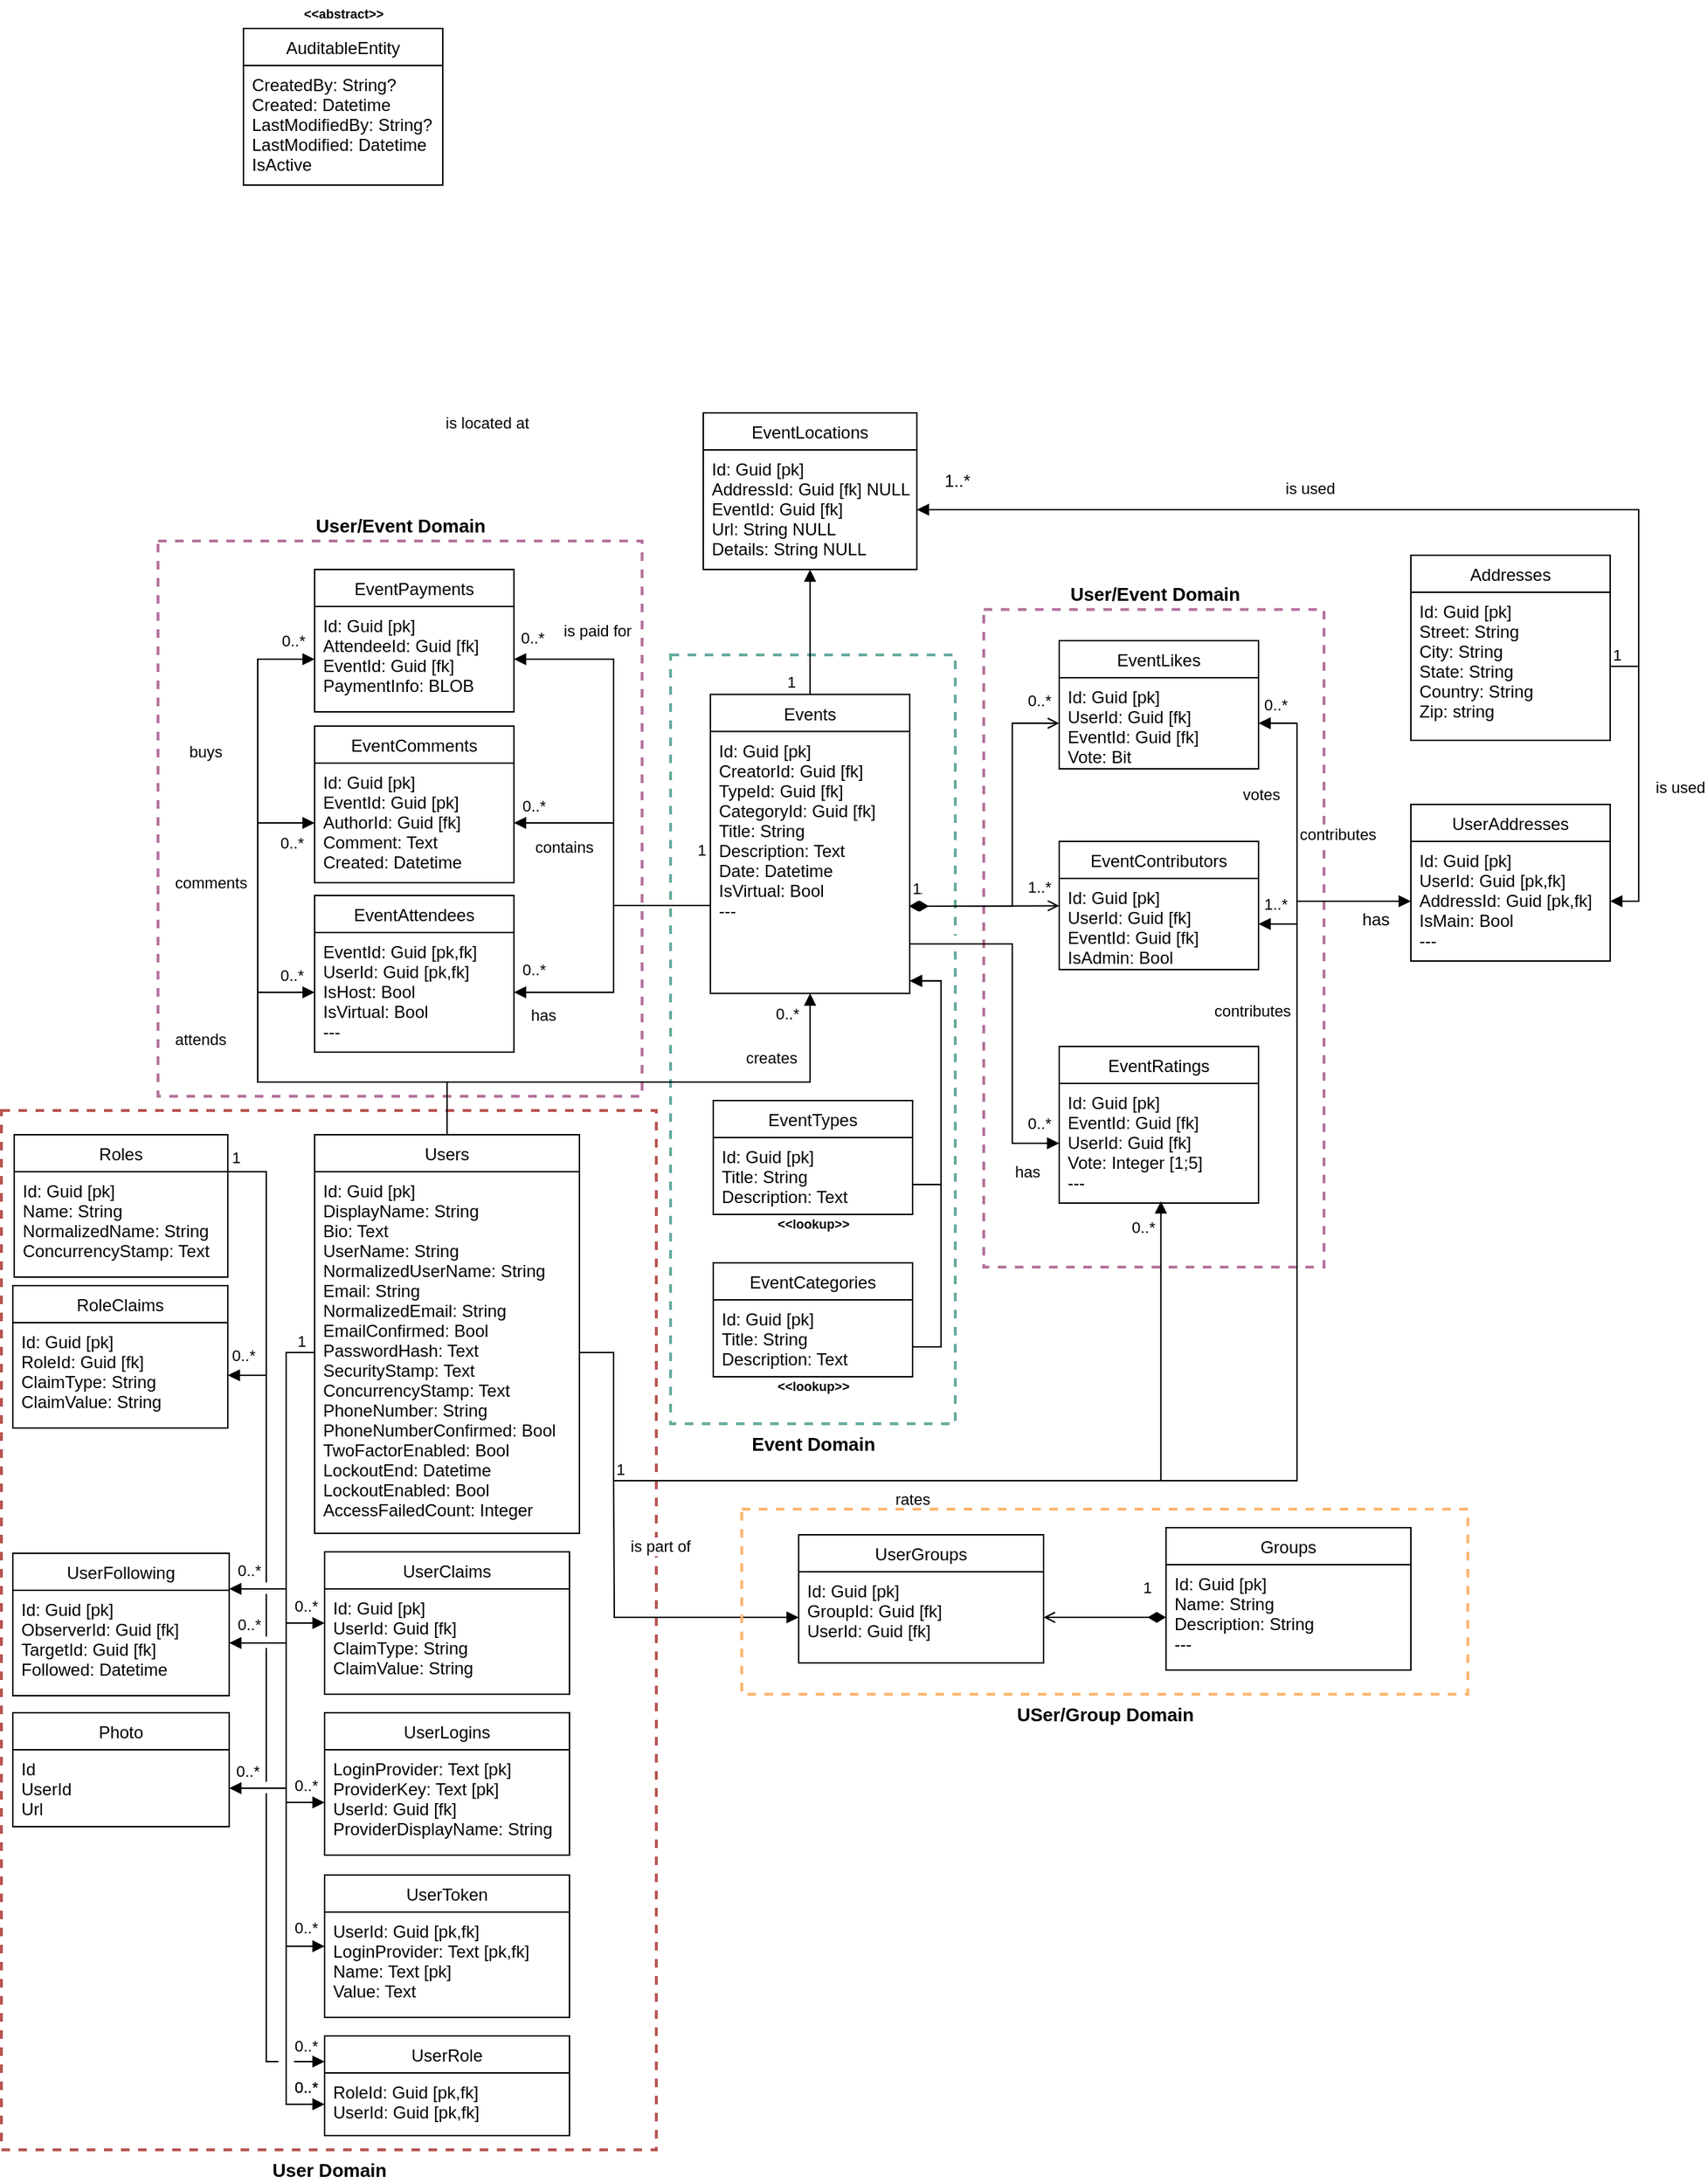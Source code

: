 <mxfile version="20.8.16" type="device"><diagram name="Page-1" id="86g745Wfbl-O8R3pguOT"><mxGraphModel dx="948" dy="2808" grid="1" gridSize="10" guides="1" tooltips="1" connect="1" arrows="1" fold="1" page="1" pageScale="1" pageWidth="850" pageHeight="1100" math="0" shadow="0"><root><mxCell id="0"/><mxCell id="1" parent="0"/><mxCell id="nP8NbyYfEMxzrj2M6h-5-13" value="" style="verticalLabelPosition=bottom;verticalAlign=top;html=1;shape=mxgraph.basic.rect;fillColor2=none;strokeWidth=1;size=3.5;indent=0;strokeColor=#FFFFFF;fontSize=13;fontColor=none;fillColor=default;labelBackgroundColor=none;" vertex="1" parent="1"><mxGeometry x="658" y="-194" width="10" height="7" as="geometry"/></mxCell><mxCell id="SCVJK3KLuOIWNItaOH2P-47" value="&lt;b&gt;&lt;font style=&quot;font-size: 13px;&quot;&gt;User Domain&lt;/font&gt;&lt;/b&gt;" style="verticalLabelPosition=bottom;verticalAlign=top;html=1;shape=mxgraph.basic.rect;fillColor2=none;strokeWidth=2;size=20;indent=5;fillColor=none;dashed=1;strokeColor=#b85450;" parent="1" vertex="1"><mxGeometry x="60" y="240" width="460" height="730" as="geometry"/></mxCell><mxCell id="SCVJK3KLuOIWNItaOH2P-81" value="&lt;b&gt;&lt;font style=&quot;font-size: 13px;&quot;&gt;Event Domain&lt;/font&gt;&lt;/b&gt;" style="verticalLabelPosition=bottom;verticalAlign=top;html=1;shape=mxgraph.basic.rect;fillColor2=none;strokeWidth=2;size=20;indent=5;fillColor=none;dashed=1;strokeColor=#67AB9F;labelPosition=center;align=center;" parent="1" vertex="1"><mxGeometry x="530" y="-80" width="200" height="540" as="geometry"/></mxCell><mxCell id="Ry0SFR-ulWNKBp2xeXXL-16" value="&lt;b&gt;&lt;font style=&quot;font-size: 13px;&quot;&gt;User/Event Domain&lt;/font&gt;&lt;/b&gt;" style="verticalLabelPosition=top;verticalAlign=bottom;html=1;shape=mxgraph.basic.rect;fillColor2=none;strokeWidth=2;size=20;indent=5;fillColor=none;dashed=1;strokeColor=#B5739D;labelPosition=center;align=center;" parent="1" vertex="1"><mxGeometry x="750" y="-111.87" width="239" height="461.87" as="geometry"/></mxCell><mxCell id="Ry0SFR-ulWNKBp2xeXXL-3" value="1" style="endArrow=open;html=1;endSize=6;startArrow=diamondThin;startSize=10;startFill=1;align=left;verticalAlign=bottom;rounded=0;exitX=1.004;exitY=0.667;exitDx=0;exitDy=0;edgeStyle=orthogonalEdgeStyle;entryX=0;entryY=0.5;entryDx=0;entryDy=0;exitPerimeter=0;" parent="1" source="SCVJK3KLuOIWNItaOH2P-6" target="Ry0SFR-ulWNKBp2xeXXL-2" edge="1"><mxGeometry x="-1" y="3" relative="1" as="geometry"><mxPoint x="708" y="166" as="sourcePoint"/><mxPoint x="810" y="166" as="targetPoint"/><Array as="points"><mxPoint x="770" y="97"/><mxPoint x="770" y="-32"/></Array></mxGeometry></mxCell><mxCell id="SCVJK3KLuOIWNItaOH2P-94" value="&lt;b&gt;&lt;font style=&quot;font-size: 13px;&quot;&gt;User/Event Domain&lt;/font&gt;&lt;/b&gt;" style="verticalLabelPosition=top;verticalAlign=bottom;html=1;shape=mxgraph.basic.rect;fillColor2=none;strokeWidth=2;size=20;indent=5;fillColor=none;dashed=1;strokeColor=#B5739D;labelPosition=center;align=center;" parent="1" vertex="1"><mxGeometry x="170" y="-160" width="340" height="390" as="geometry"/></mxCell><mxCell id="SCVJK3KLuOIWNItaOH2P-21" value="1" style="endArrow=open;html=1;endSize=6;startArrow=diamondThin;startSize=10;startFill=1;align=left;verticalAlign=bottom;rounded=0;exitX=0.997;exitY=0.667;exitDx=0;exitDy=0;exitPerimeter=0;" parent="1" source="SCVJK3KLuOIWNItaOH2P-6" target="SCVJK3KLuOIWNItaOH2P-19" edge="1"><mxGeometry x="-1" y="3" relative="1" as="geometry"><mxPoint x="340" y="420" as="sourcePoint"/><mxPoint x="500" y="420" as="targetPoint"/></mxGeometry></mxCell><mxCell id="SCVJK3KLuOIWNItaOH2P-75" value="RoleClaims" style="swimlane;fontStyle=0;childLayout=stackLayout;horizontal=1;startSize=26;fillColor=none;horizontalStack=0;resizeParent=1;resizeParentMax=0;resizeLast=0;collapsible=1;marginBottom=0;labelBackgroundColor=none;" parent="1" vertex="1"><mxGeometry x="68" y="363" width="151" height="100" as="geometry"/></mxCell><mxCell id="SCVJK3KLuOIWNItaOH2P-76" value="Id: Guid [pk]&#10;RoleId: Guid [fk]&#10;ClaimType: String&#10;ClaimValue: String" style="text;strokeColor=none;fillColor=none;align=left;verticalAlign=top;spacingLeft=4;spacingRight=4;overflow=hidden;rotatable=0;points=[[0,0.5],[1,0.5]];portConstraint=eastwest;labelBackgroundColor=none;" parent="SCVJK3KLuOIWNItaOH2P-75" vertex="1"><mxGeometry y="26" width="151" height="74" as="geometry"/></mxCell><mxCell id="SCVJK3KLuOIWNItaOH2P-72" value="" style="endArrow=block;endFill=1;html=1;edgeStyle=orthogonalEdgeStyle;align=left;verticalAlign=top;rounded=0;startSize=8;endSize=6;entryX=0;entryY=0.25;entryDx=0;entryDy=0;labelBackgroundColor=none;" parent="1" source="SCVJK3KLuOIWNItaOH2P-49" target="SCVJK3KLuOIWNItaOH2P-51" edge="1"><mxGeometry x="0.35" y="-86" relative="1" as="geometry"><mxPoint x="346" y="457" as="sourcePoint"/><mxPoint x="506" y="457" as="targetPoint"/><Array as="points"><mxPoint x="246" y="283"/><mxPoint x="246" y="908"/><mxPoint x="287" y="908"/></Array><mxPoint as="offset"/></mxGeometry></mxCell><mxCell id="SCVJK3KLuOIWNItaOH2P-73" value="1" style="edgeLabel;resizable=0;html=1;align=left;verticalAlign=bottom;dashed=1;strokeWidth=2;fillColor=none;labelBackgroundColor=none;" parent="SCVJK3KLuOIWNItaOH2P-72" connectable="0" vertex="1"><mxGeometry x="-1" relative="1" as="geometry"><mxPoint x="1" y="-2" as="offset"/></mxGeometry></mxCell><mxCell id="SCVJK3KLuOIWNItaOH2P-133" value="" style="verticalLabelPosition=bottom;verticalAlign=top;html=1;shape=mxgraph.basic.rect;fillColor2=none;strokeWidth=1;size=20;indent=0;strokeColor=#FFFFFF;fontSize=13;fontColor=none;fillColor=default;labelBackgroundColor=none;" parent="1" vertex="1"><mxGeometry x="241" y="610" width="10" height="7" as="geometry"/></mxCell><mxCell id="SCVJK3KLuOIWNItaOH2P-132" value="" style="verticalLabelPosition=bottom;verticalAlign=top;html=1;shape=mxgraph.basic.rect;fillColor2=none;strokeWidth=1;size=20;indent=100;strokeColor=#FFFFFF;fontSize=13;fontColor=none;fillColor=default;labelBackgroundColor=none;" parent="1" vertex="1"><mxGeometry x="255" y="904" width="10" height="7" as="geometry"/></mxCell><mxCell id="SCVJK3KLuOIWNItaOH2P-127" value="" style="verticalLabelPosition=bottom;verticalAlign=top;html=1;shape=mxgraph.basic.rect;fillColor2=none;strokeWidth=1;size=20;indent=5;strokeColor=#FFFFFF;fontSize=13;fontColor=none;fillColor=default;labelBackgroundColor=none;" parent="1" vertex="1"><mxGeometry x="252" y="931.5" width="10" height="15.5" as="geometry"/></mxCell><mxCell id="SCVJK3KLuOIWNItaOH2P-25" value="contributes" style="endArrow=block;endFill=1;html=1;align=left;verticalAlign=top;rounded=0;exitX=1;exitY=0.5;exitDx=0;exitDy=0;edgeStyle=orthogonalEdgeStyle;entryX=1;entryY=0.5;entryDx=0;entryDy=0;" parent="1" source="SCVJK3KLuOIWNItaOH2P-2" target="SCVJK3KLuOIWNItaOH2P-20" edge="1"><mxGeometry x="0.852" y="60" relative="1" as="geometry"><mxPoint x="630" y="320" as="sourcePoint"/><mxPoint x="780" y="280" as="targetPoint"/><mxPoint as="offset"/><Array as="points"><mxPoint x="490" y="410"/><mxPoint x="490" y="500"/><mxPoint x="970" y="500"/><mxPoint x="970" y="109"/></Array></mxGeometry></mxCell><mxCell id="SCVJK3KLuOIWNItaOH2P-26" value="0..*" style="edgeLabel;resizable=0;html=1;align=left;verticalAlign=bottom;labelBackgroundColor=none;" parent="SCVJK3KLuOIWNItaOH2P-25" connectable="0" vertex="1"><mxGeometry x="-1" relative="1" as="geometry"><mxPoint x="-202" y="524" as="offset"/></mxGeometry></mxCell><mxCell id="SCVJK3KLuOIWNItaOH2P-124" value="" style="verticalLabelPosition=bottom;verticalAlign=top;html=1;shape=mxgraph.basic.rect;fillColor2=none;strokeWidth=1;size=0;indent=5;strokeColor=#FFFFFF;fontSize=13;fontColor=none;fillColor=default;labelBackgroundColor=none;" parent="1" vertex="1"><mxGeometry x="256" y="931.5" width="10" height="10.5" as="geometry"/></mxCell><mxCell id="SCVJK3KLuOIWNItaOH2P-1" value="Users" style="swimlane;fontStyle=0;childLayout=stackLayout;horizontal=1;startSize=26;fillColor=none;horizontalStack=0;resizeParent=1;resizeParentMax=0;resizeLast=0;collapsible=1;marginBottom=0;labelBackgroundColor=none;" parent="1" vertex="1"><mxGeometry x="280" y="257" width="186" height="280" as="geometry"/></mxCell><mxCell id="SCVJK3KLuOIWNItaOH2P-2" value="Id: Guid [pk]&#10;DisplayName: String&#10;Bio: Text&#10;UserName: String&#10;NormalizedUserName: String&#10;Email: String&#10;NormalizedEmail: String&#10;EmailConfirmed: Bool&#10;PasswordHash: Text&#10;SecurityStamp: Text&#10;ConcurrencyStamp: Text&#10;PhoneNumber: String&#10;PhoneNumberConfirmed: Bool&#10;TwoFactorEnabled: Bool&#10;LockoutEnd: Datetime&#10;LockoutEnabled: Bool&#10;AccessFailedCount: Integer " style="text;strokeColor=none;fillColor=none;align=left;verticalAlign=top;spacingLeft=4;spacingRight=4;overflow=hidden;rotatable=0;points=[[0,0.5],[1,0.5]];portConstraint=eastwest;labelBackgroundColor=none;" parent="SCVJK3KLuOIWNItaOH2P-1" vertex="1"><mxGeometry y="26" width="186" height="254" as="geometry"/></mxCell><mxCell id="SCVJK3KLuOIWNItaOH2P-5" value="Events" style="swimlane;fontStyle=0;childLayout=stackLayout;horizontal=1;startSize=26;fillColor=none;horizontalStack=0;resizeParent=1;resizeParentMax=0;resizeLast=0;collapsible=1;marginBottom=0;" parent="1" vertex="1"><mxGeometry x="558" y="-52.25" width="140" height="210" as="geometry"/></mxCell><mxCell id="SCVJK3KLuOIWNItaOH2P-6" value="Id: Guid [pk]&#10;CreatorId: Guid [fk]&#10;TypeId: Guid [fk]&#10;CategoryId: Guid [fk]&#10;Title: String&#10;Description: Text&#10;Date: Datetime&#10;IsVirtual: Bool&#10;---&#10;" style="text;strokeColor=none;fillColor=none;align=left;verticalAlign=top;spacingLeft=4;spacingRight=4;overflow=hidden;rotatable=0;points=[[0,0.5],[1,0.5]];portConstraint=eastwest;" parent="SCVJK3KLuOIWNItaOH2P-5" vertex="1"><mxGeometry y="26" width="140" height="184" as="geometry"/></mxCell><mxCell id="SCVJK3KLuOIWNItaOH2P-7" value="EventAttendees" style="swimlane;fontStyle=0;childLayout=stackLayout;horizontal=1;startSize=26;fillColor=none;horizontalStack=0;resizeParent=1;resizeParentMax=0;resizeLast=0;collapsible=1;marginBottom=0;" parent="1" vertex="1"><mxGeometry x="280" y="89" width="140" height="110" as="geometry"/></mxCell><mxCell id="SCVJK3KLuOIWNItaOH2P-8" value="EventId: Guid [pk,fk]&#10;UserId: Guid [pk,fk]&#10;IsHost: Bool&#10;IsVirtual: Bool&#10;---" style="text;strokeColor=none;fillColor=none;align=left;verticalAlign=top;spacingLeft=4;spacingRight=4;overflow=hidden;rotatable=0;points=[[0,0.5],[1,0.5]];portConstraint=eastwest;fontStyle=0" parent="SCVJK3KLuOIWNItaOH2P-7" vertex="1"><mxGeometry y="26" width="140" height="84" as="geometry"/></mxCell><mxCell id="SCVJK3KLuOIWNItaOH2P-9" value="attends" style="endArrow=block;endFill=1;html=1;align=left;verticalAlign=top;rounded=0;exitX=0.5;exitY=0;exitDx=0;exitDy=0;entryX=0;entryY=0.5;entryDx=0;entryDy=0;edgeStyle=orthogonalEdgeStyle;" parent="1" source="SCVJK3KLuOIWNItaOH2P-1" target="SCVJK3KLuOIWNItaOH2P-8" edge="1"><mxGeometry x="0.565" y="60" relative="1" as="geometry"><mxPoint x="340" y="420" as="sourcePoint"/><mxPoint x="500" y="420" as="targetPoint"/><mxPoint as="offset"/><Array as="points"><mxPoint x="373" y="220"/><mxPoint x="240" y="220"/><mxPoint x="240" y="157"/></Array></mxGeometry></mxCell><mxCell id="SCVJK3KLuOIWNItaOH2P-11" value="has" style="endArrow=block;endFill=1;html=1;align=left;verticalAlign=top;rounded=0;entryX=1;entryY=0.5;entryDx=0;entryDy=0;exitX=0;exitY=0.5;exitDx=0;exitDy=0;edgeStyle=orthogonalEdgeStyle;" parent="1" source="SCVJK3KLuOIWNItaOH2P-6" target="SCVJK3KLuOIWNItaOH2P-8" edge="1"><mxGeometry x="0.913" y="3" relative="1" as="geometry"><mxPoint x="530" y="160" as="sourcePoint"/><mxPoint x="360" y="192" as="targetPoint"/><mxPoint as="offset"/><Array as="points"><mxPoint x="558" y="96"/><mxPoint x="490" y="96"/><mxPoint x="490" y="157"/></Array></mxGeometry></mxCell><mxCell id="SCVJK3KLuOIWNItaOH2P-12" value="1" style="edgeLabel;resizable=0;html=1;align=left;verticalAlign=bottom;" parent="SCVJK3KLuOIWNItaOH2P-11" connectable="0" vertex="1"><mxGeometry x="-1" relative="1" as="geometry"><mxPoint x="-11" as="offset"/></mxGeometry></mxCell><mxCell id="SCVJK3KLuOIWNItaOH2P-13" value="0..*" style="edgeLabel;resizable=0;html=1;align=left;verticalAlign=bottom;labelBackgroundColor=none;" parent="1" connectable="0" vertex="1"><mxGeometry x="246" y="260" as="geometry"><mxPoint x="8" y="-107" as="offset"/></mxGeometry></mxCell><mxCell id="SCVJK3KLuOIWNItaOH2P-15" value="0..*" style="edgeLabel;resizable=0;html=1;align=left;verticalAlign=bottom;" parent="1" connectable="0" vertex="1"><mxGeometry x="560" y="160" as="geometry"><mxPoint x="-136" y="-11" as="offset"/></mxGeometry></mxCell><mxCell id="SCVJK3KLuOIWNItaOH2P-16" value="creates" style="endArrow=block;endFill=1;html=1;align=left;verticalAlign=top;rounded=0;exitX=0.5;exitY=0;exitDx=0;exitDy=0;edgeStyle=orthogonalEdgeStyle;entryX=0.5;entryY=1;entryDx=0;entryDy=0;" parent="1" source="SCVJK3KLuOIWNItaOH2P-1" target="SCVJK3KLuOIWNItaOH2P-5" edge="1"><mxGeometry x="0.379" y="30" relative="1" as="geometry"><mxPoint x="570" y="166" as="sourcePoint"/><mxPoint x="630" y="190" as="targetPoint"/><mxPoint as="offset"/><Array as="points"><mxPoint x="373" y="220"/><mxPoint x="628" y="220"/></Array></mxGeometry></mxCell><mxCell id="SCVJK3KLuOIWNItaOH2P-17" value="0..*" style="edgeLabel;resizable=0;html=1;align=left;verticalAlign=bottom;labelBackgroundColor=none;" parent="SCVJK3KLuOIWNItaOH2P-16" connectable="0" vertex="1"><mxGeometry x="-1" relative="1" as="geometry"><mxPoint x="-109" y="465" as="offset"/></mxGeometry></mxCell><mxCell id="SCVJK3KLuOIWNItaOH2P-18" value="0..*" style="edgeLabel;resizable=0;html=1;align=left;verticalAlign=bottom;labelBackgroundColor=none;" parent="1" connectable="0" vertex="1"><mxGeometry x="430" y="322" as="geometry"><mxPoint x="172" y="-142" as="offset"/></mxGeometry></mxCell><mxCell id="SCVJK3KLuOIWNItaOH2P-19" value="EventContributors" style="swimlane;fontStyle=0;childLayout=stackLayout;horizontal=1;startSize=26;fillColor=none;horizontalStack=0;resizeParent=1;resizeParentMax=0;resizeLast=0;collapsible=1;marginBottom=0;" parent="1" vertex="1"><mxGeometry x="803" y="51" width="140" height="90" as="geometry"/></mxCell><mxCell id="SCVJK3KLuOIWNItaOH2P-20" value="Id: Guid [pk]&#10;UserId: Guid [fk]&#10;EventId: Guid [fk]&#10;IsAdmin: Bool" style="text;strokeColor=none;fillColor=none;align=left;verticalAlign=top;spacingLeft=4;spacingRight=4;overflow=hidden;rotatable=0;points=[[0,0.5],[1,0.5]];portConstraint=eastwest;" parent="SCVJK3KLuOIWNItaOH2P-19" vertex="1"><mxGeometry y="26" width="140" height="64" as="geometry"/></mxCell><mxCell id="SCVJK3KLuOIWNItaOH2P-24" value="1..*" style="edgeLabel;resizable=0;html=1;align=left;verticalAlign=bottom;" parent="1" connectable="0" vertex="1"><mxGeometry x="779" y="91" as="geometry"/></mxCell><mxCell id="SCVJK3KLuOIWNItaOH2P-49" value="Roles" style="swimlane;fontStyle=0;childLayout=stackLayout;horizontal=1;startSize=26;fillColor=none;horizontalStack=0;resizeParent=1;resizeParentMax=0;resizeLast=0;collapsible=1;marginBottom=0;labelBackgroundColor=none;" parent="1" vertex="1"><mxGeometry x="69" y="257" width="150" height="100" as="geometry"/></mxCell><mxCell id="SCVJK3KLuOIWNItaOH2P-50" value="Id: Guid [pk]&#10;Name: String&#10;NormalizedName: String&#10;ConcurrencyStamp: Text" style="text;strokeColor=none;fillColor=none;align=left;verticalAlign=top;spacingLeft=4;spacingRight=4;overflow=hidden;rotatable=0;points=[[0,0.5],[1,0.5]];portConstraint=eastwest;labelBackgroundColor=none;" parent="SCVJK3KLuOIWNItaOH2P-49" vertex="1"><mxGeometry y="26" width="150" height="74" as="geometry"/></mxCell><mxCell id="SCVJK3KLuOIWNItaOH2P-51" value="UserRole" style="swimlane;fontStyle=0;childLayout=stackLayout;horizontal=1;startSize=26;fillColor=none;horizontalStack=0;resizeParent=1;resizeParentMax=0;resizeLast=0;collapsible=1;marginBottom=0;labelBackgroundColor=none;" parent="1" vertex="1"><mxGeometry x="287" y="890" width="172" height="70" as="geometry"/></mxCell><mxCell id="SCVJK3KLuOIWNItaOH2P-52" value="RoleId: Guid [pk,fk]&#10;UserId: Guid [pk,fk]" style="text;strokeColor=none;fillColor=none;align=left;verticalAlign=top;spacingLeft=4;spacingRight=4;overflow=hidden;rotatable=0;points=[[0,0.5],[1,0.5]];portConstraint=eastwest;labelBackgroundColor=none;" parent="SCVJK3KLuOIWNItaOH2P-51" vertex="1"><mxGeometry y="26" width="172" height="44" as="geometry"/></mxCell><mxCell id="SCVJK3KLuOIWNItaOH2P-53" value="UserClaims" style="swimlane;fontStyle=0;childLayout=stackLayout;horizontal=1;startSize=26;fillColor=none;horizontalStack=0;resizeParent=1;resizeParentMax=0;resizeLast=0;collapsible=1;marginBottom=0;labelBackgroundColor=none;" parent="1" vertex="1"><mxGeometry x="287" y="550" width="172" height="100" as="geometry"/></mxCell><mxCell id="SCVJK3KLuOIWNItaOH2P-54" value="Id: Guid [pk]&#10;UserId: Guid [fk]&#10;ClaimType: String&#10;ClaimValue: String" style="text;strokeColor=none;fillColor=none;align=left;verticalAlign=top;spacingLeft=4;spacingRight=4;overflow=hidden;rotatable=0;points=[[0,0.5],[1,0.5]];portConstraint=eastwest;labelBackgroundColor=none;" parent="SCVJK3KLuOIWNItaOH2P-53" vertex="1"><mxGeometry y="26" width="172" height="74" as="geometry"/></mxCell><mxCell id="SCVJK3KLuOIWNItaOH2P-55" value="UserToken" style="swimlane;fontStyle=0;childLayout=stackLayout;horizontal=1;startSize=26;fillColor=none;horizontalStack=0;resizeParent=1;resizeParentMax=0;resizeLast=0;collapsible=1;marginBottom=0;labelBackgroundColor=none;" parent="1" vertex="1"><mxGeometry x="287" y="777" width="172" height="100" as="geometry"/></mxCell><mxCell id="SCVJK3KLuOIWNItaOH2P-56" value="UserId: Guid [pk,fk]&#10;LoginProvider: Text [pk,fk]&#10;Name: Text [pk]&#10;Value: Text" style="text;strokeColor=none;fillColor=none;align=left;verticalAlign=top;spacingLeft=4;spacingRight=4;overflow=hidden;rotatable=0;points=[[0,0.5],[1,0.5]];portConstraint=eastwest;labelBackgroundColor=none;" parent="SCVJK3KLuOIWNItaOH2P-55" vertex="1"><mxGeometry y="26" width="172" height="74" as="geometry"/></mxCell><mxCell id="SCVJK3KLuOIWNItaOH2P-57" value="UserLogins" style="swimlane;fontStyle=0;childLayout=stackLayout;horizontal=1;startSize=26;fillColor=none;horizontalStack=0;resizeParent=1;resizeParentMax=0;resizeLast=0;collapsible=1;marginBottom=0;labelBackgroundColor=none;" parent="1" vertex="1"><mxGeometry x="287" y="663" width="172" height="100" as="geometry"/></mxCell><mxCell id="SCVJK3KLuOIWNItaOH2P-58" value="LoginProvider: Text [pk]&#10;ProviderKey: Text [pk]&#10;UserId: Guid [fk]&#10;ProviderDisplayName: String" style="text;strokeColor=none;fillColor=none;align=left;verticalAlign=top;spacingLeft=4;spacingRight=4;overflow=hidden;rotatable=0;points=[[0,0.5],[1,0.5]];portConstraint=eastwest;labelBackgroundColor=none;" parent="SCVJK3KLuOIWNItaOH2P-57" vertex="1"><mxGeometry y="26" width="172" height="74" as="geometry"/></mxCell><mxCell id="SCVJK3KLuOIWNItaOH2P-62" value="name" style="endArrow=block;endFill=1;html=1;edgeStyle=orthogonalEdgeStyle;align=left;verticalAlign=top;rounded=0;startSize=8;endSize=6;entryX=0;entryY=0.5;entryDx=0;entryDy=0;fontColor=none;noLabel=1;labelBackgroundColor=none;" parent="1" target="SCVJK3KLuOIWNItaOH2P-58" edge="1"><mxGeometry x="-1" y="97" relative="1" as="geometry"><mxPoint x="280" y="410" as="sourcePoint"/><mxPoint x="506" y="457" as="targetPoint"/><Array as="points"><mxPoint x="260" y="410"/><mxPoint x="260" y="726"/></Array><mxPoint x="80" y="-43" as="offset"/></mxGeometry></mxCell><mxCell id="SCVJK3KLuOIWNItaOH2P-64" value="name" style="endArrow=block;endFill=1;html=1;edgeStyle=orthogonalEdgeStyle;align=left;verticalAlign=top;rounded=0;startSize=8;endSize=6;entryX=0;entryY=0.5;entryDx=0;entryDy=0;fontColor=none;noLabel=1;labelBackgroundColor=none;" parent="1" target="SCVJK3KLuOIWNItaOH2P-55" edge="1"><mxGeometry x="-1" y="88" relative="1" as="geometry"><mxPoint x="280" y="410" as="sourcePoint"/><mxPoint x="296" y="452" as="targetPoint"/><Array as="points"><mxPoint x="260" y="410"/><mxPoint x="260" y="827"/></Array><mxPoint x="70" y="-34" as="offset"/></mxGeometry></mxCell><mxCell id="SCVJK3KLuOIWNItaOH2P-70" value="" style="endArrow=block;endFill=1;html=1;edgeStyle=orthogonalEdgeStyle;align=left;verticalAlign=top;rounded=0;startSize=8;endSize=6;labelBackgroundColor=none;entryX=0;entryY=0.5;entryDx=0;entryDy=0;" parent="1" target="SCVJK3KLuOIWNItaOH2P-53" edge="1"><mxGeometry x="-0.427" y="-50" relative="1" as="geometry"><mxPoint x="280" y="410" as="sourcePoint"/><mxPoint x="280" y="600" as="targetPoint"/><Array as="points"><mxPoint x="260" y="410"/><mxPoint x="260" y="600"/></Array><mxPoint as="offset"/></mxGeometry></mxCell><mxCell id="SCVJK3KLuOIWNItaOH2P-74" value="0..*" style="edgeLabel;resizable=0;html=1;align=left;verticalAlign=bottom;dashed=1;strokeWidth=2;fillColor=none;labelBackgroundColor=none;" parent="1" connectable="0" vertex="1"><mxGeometry x="264" y="822" as="geometry"/></mxCell><mxCell id="SCVJK3KLuOIWNItaOH2P-77" value="" style="endArrow=block;endFill=1;html=1;edgeStyle=orthogonalEdgeStyle;align=left;verticalAlign=top;rounded=0;startSize=8;endSize=6;exitX=1;exitY=0.5;exitDx=0;exitDy=0;labelBackgroundColor=none;entryX=1;entryY=0.5;entryDx=0;entryDy=0;" parent="1" target="SCVJK3KLuOIWNItaOH2P-76" edge="1"><mxGeometry x="-0.25" y="-30" relative="1" as="geometry"><mxPoint x="226" y="283" as="sourcePoint"/><mxPoint x="226" y="387" as="targetPoint"/><Array as="points"><mxPoint x="246" y="283"/><mxPoint x="246" y="426"/></Array><mxPoint as="offset"/></mxGeometry></mxCell><mxCell id="SCVJK3KLuOIWNItaOH2P-80" value="0..*" style="edgeLabel;resizable=0;html=1;align=left;verticalAlign=bottom;labelBackgroundColor=none;" parent="1" connectable="0" vertex="1"><mxGeometry x="333" y="581" as="geometry"><mxPoint x="-113" y="-161" as="offset"/></mxGeometry></mxCell><mxCell id="SCVJK3KLuOIWNItaOH2P-82" value="0..*" style="edgeLabel;resizable=0;html=1;align=left;verticalAlign=bottom;dashed=1;strokeWidth=2;fillColor=none;labelBackgroundColor=none;" parent="1" connectable="0" vertex="1"><mxGeometry x="223" y="712" as="geometry"/></mxCell><mxCell id="SCVJK3KLuOIWNItaOH2P-87" value="EventRatings" style="swimlane;fontStyle=0;childLayout=stackLayout;horizontal=1;startSize=26;fillColor=none;horizontalStack=0;resizeParent=1;resizeParentMax=0;resizeLast=0;collapsible=1;marginBottom=0;" parent="1" vertex="1"><mxGeometry x="803" y="195" width="140" height="110" as="geometry"/></mxCell><mxCell id="SCVJK3KLuOIWNItaOH2P-88" value="Id: Guid [pk]&#10;EventId: Guid [fk]&#10;UserId: Guid [fk]&#10;Vote: Integer [1;5]&#10;---&#10;" style="text;strokeColor=none;fillColor=none;align=left;verticalAlign=top;spacingLeft=4;spacingRight=4;overflow=hidden;rotatable=0;points=[[0,0.5],[1,0.5]];portConstraint=eastwest;" parent="SCVJK3KLuOIWNItaOH2P-87" vertex="1"><mxGeometry y="26" width="140" height="84" as="geometry"/></mxCell><mxCell id="SCVJK3KLuOIWNItaOH2P-103" value="Photo" style="swimlane;fontStyle=0;childLayout=stackLayout;horizontal=1;startSize=26;fillColor=none;horizontalStack=0;resizeParent=1;resizeParentMax=0;resizeLast=0;collapsible=1;marginBottom=0;labelBackgroundColor=none;" parent="1" vertex="1"><mxGeometry x="68" y="663" width="152" height="80" as="geometry"/></mxCell><mxCell id="SCVJK3KLuOIWNItaOH2P-104" value="Id&#10;UserId&#10;Url" style="text;strokeColor=none;fillColor=none;align=left;verticalAlign=top;spacingLeft=4;spacingRight=4;overflow=hidden;rotatable=0;points=[[0,0.5],[1,0.5]];portConstraint=eastwest;labelBackgroundColor=none;" parent="SCVJK3KLuOIWNItaOH2P-103" vertex="1"><mxGeometry y="26" width="152" height="54" as="geometry"/></mxCell><mxCell id="SCVJK3KLuOIWNItaOH2P-109" value="name" style="endArrow=block;endFill=1;html=1;edgeStyle=orthogonalEdgeStyle;align=left;verticalAlign=top;rounded=0;startSize=8;endSize=6;entryX=0;entryY=0.5;entryDx=0;entryDy=0;fontColor=none;noLabel=1;labelBackgroundColor=none;" parent="1" target="SCVJK3KLuOIWNItaOH2P-52" edge="1"><mxGeometry x="-1" y="67" relative="1" as="geometry"><mxPoint x="280" y="410" as="sourcePoint"/><mxPoint x="295.02" y="622.018" as="targetPoint"/><Array as="points"><mxPoint x="260" y="410"/><mxPoint x="260" y="938"/></Array><mxPoint x="40" y="-13" as="offset"/></mxGeometry></mxCell><mxCell id="SCVJK3KLuOIWNItaOH2P-110" value="1" style="edgeLabel;resizable=0;html=1;align=left;verticalAlign=bottom;dashed=1;strokeWidth=2;fillColor=none;labelBackgroundColor=none;" parent="SCVJK3KLuOIWNItaOH2P-109" connectable="0" vertex="1"><mxGeometry x="-1" relative="1" as="geometry"><mxPoint x="-14" as="offset"/></mxGeometry></mxCell><mxCell id="SCVJK3KLuOIWNItaOH2P-114" value="0..*" style="edgeLabel;resizable=0;html=1;align=left;verticalAlign=bottom;dashed=1;strokeWidth=2;fillColor=none;labelBackgroundColor=none;" parent="1" connectable="0" vertex="1"><mxGeometry x="260" y="848" as="geometry"><mxPoint x="4" y="57" as="offset"/></mxGeometry></mxCell><mxCell id="SCVJK3KLuOIWNItaOH2P-115" value="EventComments" style="swimlane;fontStyle=0;childLayout=stackLayout;horizontal=1;startSize=26;fillColor=none;horizontalStack=0;resizeParent=1;resizeParentMax=0;resizeLast=0;collapsible=1;marginBottom=0;" parent="1" vertex="1"><mxGeometry x="280" y="-30" width="140" height="110" as="geometry"/></mxCell><mxCell id="SCVJK3KLuOIWNItaOH2P-116" value="Id: Guid [pk]&#10;EventId: Guid [pk]&#10;AuthorId: Guid [fk]&#10;Comment: Text&#10;Created: Datetime" style="text;strokeColor=none;fillColor=none;align=left;verticalAlign=top;spacingLeft=4;spacingRight=4;overflow=hidden;rotatable=0;points=[[0,0.5],[1,0.5]];portConstraint=eastwest;" parent="SCVJK3KLuOIWNItaOH2P-115" vertex="1"><mxGeometry y="26" width="140" height="84" as="geometry"/></mxCell><mxCell id="SCVJK3KLuOIWNItaOH2P-117" value="" style="endArrow=block;endFill=1;html=1;align=left;verticalAlign=top;rounded=0;entryX=1;entryY=0.5;entryDx=0;entryDy=0;edgeStyle=orthogonalEdgeStyle;exitX=0;exitY=0.5;exitDx=0;exitDy=0;" parent="1" source="SCVJK3KLuOIWNItaOH2P-6" target="SCVJK3KLuOIWNItaOH2P-116" edge="1"><mxGeometry x="0.391" y="-96" relative="1" as="geometry"><mxPoint x="360" y="310" as="sourcePoint"/><mxPoint x="360" y="193" as="targetPoint"/><mxPoint x="90" y="63" as="offset"/><Array as="points"><mxPoint x="490" y="96"/><mxPoint x="490" y="38"/></Array></mxGeometry></mxCell><mxCell id="SCVJK3KLuOIWNItaOH2P-118" value="0..*" style="edgeLabel;resizable=0;html=1;align=left;verticalAlign=bottom;" parent="1" connectable="0" vertex="1"><mxGeometry x="560" y="45" as="geometry"><mxPoint x="-136" y="-11" as="offset"/></mxGeometry></mxCell><mxCell id="SCVJK3KLuOIWNItaOH2P-128" value="UserFollowing" style="swimlane;fontStyle=0;childLayout=stackLayout;horizontal=1;startSize=26;fillColor=none;horizontalStack=0;resizeParent=1;resizeParentMax=0;resizeLast=0;collapsible=1;marginBottom=0;labelBackgroundColor=none;" parent="1" vertex="1"><mxGeometry x="68" y="551" width="152" height="100" as="geometry"/></mxCell><mxCell id="SCVJK3KLuOIWNItaOH2P-129" value="Id: Guid [pk]&#10;ObserverId: Guid [fk]&#10;TargetId: Guid [fk]&#10;Followed: Datetime" style="text;strokeColor=none;fillColor=none;align=left;verticalAlign=top;spacingLeft=4;spacingRight=4;overflow=hidden;rotatable=0;points=[[0,0.5],[1,0.5]];portConstraint=eastwest;labelBackgroundColor=none;" parent="SCVJK3KLuOIWNItaOH2P-128" vertex="1"><mxGeometry y="26" width="152" height="74" as="geometry"/></mxCell><mxCell id="SCVJK3KLuOIWNItaOH2P-131" value="name" style="endArrow=block;endFill=1;html=1;edgeStyle=orthogonalEdgeStyle;align=left;verticalAlign=top;rounded=0;startSize=8;endSize=6;fontColor=none;noLabel=1;entryX=1;entryY=0.5;entryDx=0;entryDy=0;labelBackgroundColor=none;" parent="1" target="SCVJK3KLuOIWNItaOH2P-129" edge="1"><mxGeometry x="-1" y="97" relative="1" as="geometry"><mxPoint x="280" y="410" as="sourcePoint"/><mxPoint x="216" y="507" as="targetPoint"/><Array as="points"><mxPoint x="260" y="410"/><mxPoint x="260" y="614"/></Array><mxPoint x="80" y="-43" as="offset"/></mxGeometry></mxCell><mxCell id="pBTh1oQEXr2ShBcK82Eb-6" value="EventPayments" style="swimlane;fontStyle=0;childLayout=stackLayout;horizontal=1;startSize=26;fillColor=none;horizontalStack=0;resizeParent=1;resizeParentMax=0;resizeLast=0;collapsible=1;marginBottom=0;" parent="1" vertex="1"><mxGeometry x="280" y="-140" width="140" height="100" as="geometry"/></mxCell><mxCell id="pBTh1oQEXr2ShBcK82Eb-7" value="Id: Guid [pk]&#10;AttendeeId: Guid [fk]&#10;EventId: Guid [fk]&#10;PaymentInfo: BLOB" style="text;strokeColor=none;fillColor=none;align=left;verticalAlign=top;spacingLeft=4;spacingRight=4;overflow=hidden;rotatable=0;points=[[0,0.5],[1,0.5]];portConstraint=eastwest;" parent="pBTh1oQEXr2ShBcK82Eb-6" vertex="1"><mxGeometry y="26" width="140" height="74" as="geometry"/></mxCell><mxCell id="pBTh1oQEXr2ShBcK82Eb-8" value="rates" style="endArrow=block;endFill=1;html=1;align=left;verticalAlign=top;rounded=0;exitX=1;exitY=0.5;exitDx=0;exitDy=0;entryX=0.51;entryY=0.985;entryDx=0;entryDy=0;entryPerimeter=0;edgeStyle=orthogonalEdgeStyle;" parent="1" source="SCVJK3KLuOIWNItaOH2P-2" target="SCVJK3KLuOIWNItaOH2P-88" edge="1"><mxGeometry x="-0.109" relative="1" as="geometry"><mxPoint x="360" y="310" as="sourcePoint"/><mxPoint x="360" y="193" as="targetPoint"/><mxPoint as="offset"/><Array as="points"><mxPoint x="490" y="410"/><mxPoint x="490" y="500"/><mxPoint x="874" y="500"/></Array></mxGeometry></mxCell><mxCell id="pBTh1oQEXr2ShBcK82Eb-11" value="0..*" style="edgeLabel;resizable=0;html=1;align=left;verticalAlign=bottom;" parent="1" connectable="0" vertex="1"><mxGeometry x="801" y="425" as="geometry"><mxPoint x="51" y="-95" as="offset"/></mxGeometry></mxCell><mxCell id="pBTh1oQEXr2ShBcK82Eb-15" value="is paid for" style="endArrow=block;endFill=1;html=1;align=left;verticalAlign=top;rounded=0;exitX=0;exitY=0.5;exitDx=0;exitDy=0;entryX=1;entryY=0.5;entryDx=0;entryDy=0;edgeStyle=orthogonalEdgeStyle;" parent="1" source="SCVJK3KLuOIWNItaOH2P-6" target="pBTh1oQEXr2ShBcK82Eb-7" edge="1"><mxGeometry x="0.807" y="-33" relative="1" as="geometry"><mxPoint x="140" y="157" as="sourcePoint"/><mxPoint x="290" y="-47" as="targetPoint"/><mxPoint as="offset"/><Array as="points"><mxPoint x="490" y="96"/><mxPoint x="490" y="-77"/></Array></mxGeometry></mxCell><mxCell id="pBTh1oQEXr2ShBcK82Eb-16" value="contains" style="text;html=1;align=center;verticalAlign=middle;resizable=0;points=[];autosize=1;strokeColor=none;fillColor=none;fontSize=11;" parent="1" vertex="1"><mxGeometry x="425" y="40" width="60" height="30" as="geometry"/></mxCell><mxCell id="Ry0SFR-ulWNKBp2xeXXL-6" value="" style="verticalLabelPosition=bottom;verticalAlign=top;html=1;shape=mxgraph.basic.rect;fillColor2=none;strokeWidth=1;size=20;indent=5;strokeColor=#FFFFFF;fontSize=13;fontColor=none;fillColor=default;rotation=90;" parent="1" vertex="1"><mxGeometry x="725.75" y="117.75" width="10" height="10" as="geometry"/></mxCell><mxCell id="Ry0SFR-ulWNKBp2xeXXL-1" value="EventLikes" style="swimlane;fontStyle=0;childLayout=stackLayout;horizontal=1;startSize=26;fillColor=none;horizontalStack=0;resizeParent=1;resizeParentMax=0;resizeLast=0;collapsible=1;marginBottom=0;" parent="1" vertex="1"><mxGeometry x="803" y="-90" width="140" height="90" as="geometry"/></mxCell><mxCell id="Ry0SFR-ulWNKBp2xeXXL-2" value="Id: Guid [pk]&#10;UserId: Guid [fk]&#10;EventId: Guid [fk]&#10;Vote: Bit" style="text;strokeColor=none;fillColor=none;align=left;verticalAlign=top;spacingLeft=4;spacingRight=4;overflow=hidden;rotatable=0;points=[[0,0.5],[1,0.5]];portConstraint=eastwest;" parent="Ry0SFR-ulWNKBp2xeXXL-1" vertex="1"><mxGeometry y="26" width="140" height="64" as="geometry"/></mxCell><mxCell id="Ry0SFR-ulWNKBp2xeXXL-4" value="0..*" style="edgeLabel;resizable=0;html=1;align=left;verticalAlign=bottom;" parent="1" connectable="0" vertex="1"><mxGeometry x="779" y="-40" as="geometry"/></mxCell><mxCell id="Ry0SFR-ulWNKBp2xeXXL-11" value="votes" style="endArrow=block;endFill=1;html=1;align=left;verticalAlign=top;rounded=0;exitX=1;exitY=0.5;exitDx=0;exitDy=0;entryX=1;entryY=0.5;entryDx=0;entryDy=0;edgeStyle=orthogonalEdgeStyle;" parent="1" source="SCVJK3KLuOIWNItaOH2P-2" target="Ry0SFR-ulWNKBp2xeXXL-2" edge="1"><mxGeometry x="0.889" y="40" relative="1" as="geometry"><mxPoint x="430" y="336" as="sourcePoint"/><mxPoint x="881" y="369" as="targetPoint"/><mxPoint as="offset"/><Array as="points"><mxPoint x="490" y="410"/><mxPoint x="490" y="500"/><mxPoint x="970" y="500"/><mxPoint x="970" y="-32"/></Array></mxGeometry></mxCell><mxCell id="Ry0SFR-ulWNKBp2xeXXL-12" value="0..*" style="edgeLabel;resizable=0;html=1;align=left;verticalAlign=bottom;" parent="1" connectable="0" vertex="1"><mxGeometry x="945" y="-37" as="geometry"/></mxCell><mxCell id="Ry0SFR-ulWNKBp2xeXXL-13" value="0..*" style="edgeLabel;resizable=0;html=1;align=left;verticalAlign=bottom;" parent="1" connectable="0" vertex="1"><mxGeometry x="559" y="-73" as="geometry"><mxPoint x="-136" y="-11" as="offset"/></mxGeometry></mxCell><mxCell id="Ry0SFR-ulWNKBp2xeXXL-14" value="comments" style="endArrow=block;endFill=1;html=1;align=left;verticalAlign=top;rounded=0;exitX=0.5;exitY=0;exitDx=0;exitDy=0;entryX=0;entryY=0.5;entryDx=0;entryDy=0;edgeStyle=orthogonalEdgeStyle;" parent="1" source="SCVJK3KLuOIWNItaOH2P-1" target="SCVJK3KLuOIWNItaOH2P-116" edge="1"><mxGeometry x="0.65" y="60" relative="1" as="geometry"><mxPoint x="360" y="310" as="sourcePoint"/><mxPoint x="360" y="193" as="targetPoint"/><mxPoint as="offset"/><Array as="points"><mxPoint x="373" y="220"/><mxPoint x="240" y="220"/><mxPoint x="240" y="38"/></Array></mxGeometry></mxCell><mxCell id="Ry0SFR-ulWNKBp2xeXXL-15" value="buys" style="endArrow=block;endFill=1;html=1;align=left;verticalAlign=top;rounded=0;exitX=0.5;exitY=0;exitDx=0;exitDy=0;entryX=0;entryY=0.5;entryDx=0;entryDy=0;edgeStyle=orthogonalEdgeStyle;" parent="1" source="SCVJK3KLuOIWNItaOH2P-1" target="pBTh1oQEXr2ShBcK82Eb-7" edge="1"><mxGeometry x="0.639" y="50" relative="1" as="geometry"><mxPoint x="360" y="310" as="sourcePoint"/><mxPoint x="290" y="48" as="targetPoint"/><mxPoint as="offset"/><Array as="points"><mxPoint x="373" y="220"/><mxPoint x="240" y="220"/><mxPoint x="240" y="-77"/></Array></mxGeometry></mxCell><mxCell id="SCVJK3KLuOIWNItaOH2P-89" value="has&amp;nbsp;" style="endArrow=block;endFill=1;html=1;align=left;verticalAlign=top;rounded=0;entryX=0;entryY=0.5;entryDx=0;entryDy=0;edgeStyle=orthogonalEdgeStyle;endSize=6;" parent="1" source="SCVJK3KLuOIWNItaOH2P-6" target="SCVJK3KLuOIWNItaOH2P-88" edge="1"><mxGeometry x="0.731" y="-7" relative="1" as="geometry"><mxPoint x="570" y="166" as="sourcePoint"/><mxPoint x="430" y="166" as="targetPoint"/><mxPoint as="offset"/><Array as="points"><mxPoint x="770" y="123"/><mxPoint x="770" y="263"/></Array></mxGeometry></mxCell><mxCell id="SCVJK3KLuOIWNItaOH2P-90" value="0..*" style="edgeLabel;resizable=0;html=1;align=left;verticalAlign=bottom;" parent="SCVJK3KLuOIWNItaOH2P-89" connectable="0" vertex="1"><mxGeometry x="-1" relative="1" as="geometry"><mxPoint x="81" y="134" as="offset"/></mxGeometry></mxCell><mxCell id="Ry0SFR-ulWNKBp2xeXXL-17" value="0..*" style="edgeLabel;resizable=0;html=1;align=left;verticalAlign=bottom;" parent="1" connectable="0" vertex="1"><mxGeometry x="246" y="167.75" as="geometry"><mxPoint x="8" y="-107" as="offset"/></mxGeometry></mxCell><mxCell id="Ry0SFR-ulWNKBp2xeXXL-18" value="0..*" style="edgeLabel;resizable=0;html=1;align=left;verticalAlign=bottom;" parent="1" connectable="0" vertex="1"><mxGeometry x="247" y="25" as="geometry"><mxPoint x="8" y="-107" as="offset"/></mxGeometry></mxCell><mxCell id="Ry0SFR-ulWNKBp2xeXXL-21" value="0..*" style="edgeLabel;resizable=0;html=1;align=left;verticalAlign=bottom;labelBackgroundColor=none;" parent="1" connectable="0" vertex="1"><mxGeometry x="337" y="770" as="geometry"><mxPoint x="-113" y="-161" as="offset"/></mxGeometry></mxCell><mxCell id="Ry0SFR-ulWNKBp2xeXXL-22" value="0..*" style="edgeLabel;resizable=0;html=1;align=left;verticalAlign=bottom;labelBackgroundColor=none;" parent="1" connectable="0" vertex="1"><mxGeometry x="337" y="732" as="geometry"><mxPoint x="-113" y="-161" as="offset"/></mxGeometry></mxCell><mxCell id="Ry0SFR-ulWNKBp2xeXXL-31" value="" style="group" parent="1" vertex="1" connectable="0"><mxGeometry x="560" y="210" width="140" height="123" as="geometry"/></mxCell><mxCell id="SCVJK3KLuOIWNItaOH2P-45" value="" style="group" parent="Ry0SFR-ulWNKBp2xeXXL-31" vertex="1" connectable="0"><mxGeometry width="140" height="123" as="geometry"/></mxCell><mxCell id="SCVJK3KLuOIWNItaOH2P-42" value="EventTypes" style="swimlane;fontStyle=0;childLayout=stackLayout;horizontal=1;startSize=26;fillColor=none;horizontalStack=0;resizeParent=1;resizeParentMax=0;resizeLast=0;collapsible=1;marginBottom=0;" parent="SCVJK3KLuOIWNItaOH2P-45" vertex="1"><mxGeometry y="23" width="140" height="80" as="geometry"/></mxCell><mxCell id="SCVJK3KLuOIWNItaOH2P-43" value="Id: Guid [pk]&#10;Title: String&#10;Description: Text" style="text;strokeColor=none;fillColor=none;align=left;verticalAlign=top;spacingLeft=4;spacingRight=4;overflow=hidden;rotatable=0;points=[[0,0.5],[1,0.5]];portConstraint=eastwest;" parent="SCVJK3KLuOIWNItaOH2P-42" vertex="1"><mxGeometry y="26" width="140" height="54" as="geometry"/></mxCell><mxCell id="Ry0SFR-ulWNKBp2xeXXL-29" value="&amp;lt;&amp;lt;&lt;span style=&quot;font-size: 9px;&quot;&gt;lookup&lt;/span&gt;&amp;gt;&amp;gt;" style="text;html=1;align=center;verticalAlign=middle;resizable=0;points=[];autosize=1;strokeColor=none;fillColor=none;fontSize=9;fontStyle=1;labelBackgroundColor=default;" parent="Ry0SFR-ulWNKBp2xeXXL-31" vertex="1"><mxGeometry x="35" y="100" width="70" height="20" as="geometry"/></mxCell><mxCell id="Ry0SFR-ulWNKBp2xeXXL-38" value="" style="group" parent="1" vertex="1" connectable="0"><mxGeometry x="230" y="-540" width="140" height="145" as="geometry"/></mxCell><mxCell id="Ry0SFR-ulWNKBp2xeXXL-33" value="" style="group" parent="Ry0SFR-ulWNKBp2xeXXL-38" vertex="1" connectable="0"><mxGeometry y="20" width="140" height="125" as="geometry"/></mxCell><mxCell id="Ry0SFR-ulWNKBp2xeXXL-34" value="AuditableEntity" style="swimlane;fontStyle=0;childLayout=stackLayout;horizontal=1;startSize=26;fillColor=none;horizontalStack=0;resizeParent=1;resizeParentMax=0;resizeLast=0;collapsible=1;marginBottom=0;" parent="Ry0SFR-ulWNKBp2xeXXL-33" vertex="1"><mxGeometry width="140" height="110" as="geometry"/></mxCell><mxCell id="Ry0SFR-ulWNKBp2xeXXL-35" value="CreatedBy: String?&#10;Created: Datetime&#10;LastModifiedBy: String?&#10;LastModified: Datetime&#10;IsActive" style="text;strokeColor=none;fillColor=none;align=left;verticalAlign=top;spacingLeft=4;spacingRight=4;overflow=hidden;rotatable=0;points=[[0,0.5],[1,0.5]];portConstraint=eastwest;" parent="Ry0SFR-ulWNKBp2xeXXL-34" vertex="1"><mxGeometry y="26" width="140" height="84" as="geometry"/></mxCell><mxCell id="Ry0SFR-ulWNKBp2xeXXL-37" value="&amp;lt;&amp;lt;&lt;span style=&quot;font-size: 9px;&quot;&gt;abstract&lt;/span&gt;&amp;gt;&amp;gt;" style="text;html=1;align=center;verticalAlign=middle;resizable=0;points=[];autosize=1;strokeColor=none;fillColor=none;fontSize=9;fontStyle=1;labelBackgroundColor=default;" parent="Ry0SFR-ulWNKBp2xeXXL-38" vertex="1"><mxGeometry x="30" width="80" height="20" as="geometry"/></mxCell><mxCell id="Ry0SFR-ulWNKBp2xeXXL-44" value="" style="group" parent="1" vertex="1" connectable="0"><mxGeometry x="560" y="324" width="140" height="123" as="geometry"/></mxCell><mxCell id="Ry0SFR-ulWNKBp2xeXXL-45" value="" style="group" parent="Ry0SFR-ulWNKBp2xeXXL-44" vertex="1" connectable="0"><mxGeometry width="140" height="123" as="geometry"/></mxCell><mxCell id="Ry0SFR-ulWNKBp2xeXXL-46" value="EventCategories" style="swimlane;fontStyle=0;childLayout=stackLayout;horizontal=1;startSize=26;fillColor=none;horizontalStack=0;resizeParent=1;resizeParentMax=0;resizeLast=0;collapsible=1;marginBottom=0;" parent="Ry0SFR-ulWNKBp2xeXXL-45" vertex="1"><mxGeometry y="23" width="140" height="80" as="geometry"/></mxCell><mxCell id="Ry0SFR-ulWNKBp2xeXXL-47" value="Id: Guid [pk]&#10;Title: String&#10;Description: Text" style="text;strokeColor=none;fillColor=none;align=left;verticalAlign=top;spacingLeft=4;spacingRight=4;overflow=hidden;rotatable=0;points=[[0,0.5],[1,0.5]];portConstraint=eastwest;" parent="Ry0SFR-ulWNKBp2xeXXL-46" vertex="1"><mxGeometry y="26" width="140" height="54" as="geometry"/></mxCell><mxCell id="Ry0SFR-ulWNKBp2xeXXL-48" value="&amp;lt;&amp;lt;&lt;span style=&quot;font-size: 9px;&quot;&gt;lookup&lt;/span&gt;&amp;gt;&amp;gt;" style="text;html=1;align=center;verticalAlign=middle;resizable=0;points=[];autosize=1;strokeColor=none;fillColor=none;fontSize=9;fontStyle=1;labelBackgroundColor=default;" parent="Ry0SFR-ulWNKBp2xeXXL-44" vertex="1"><mxGeometry x="35" y="100" width="70" height="20" as="geometry"/></mxCell><mxCell id="Ry0SFR-ulWNKBp2xeXXL-49" value="" style="endArrow=block;endFill=1;html=1;align=left;verticalAlign=top;rounded=0;exitX=1;exitY=0.5;exitDx=0;exitDy=0;edgeStyle=orthogonalEdgeStyle;entryX=1.001;entryY=0.952;entryDx=0;entryDy=0;entryPerimeter=0;" parent="1" source="SCVJK3KLuOIWNItaOH2P-43" target="SCVJK3KLuOIWNItaOH2P-6" edge="1"><mxGeometry x="-0.196" y="-20" relative="1" as="geometry"><mxPoint x="366" y="283" as="sourcePoint"/><mxPoint x="700" y="149" as="targetPoint"/><mxPoint as="offset"/><Array as="points"><mxPoint x="700" y="292"/><mxPoint x="720" y="292"/><mxPoint x="720" y="149"/></Array></mxGeometry></mxCell><mxCell id="Ry0SFR-ulWNKBp2xeXXL-62" value="" style="verticalLabelPosition=bottom;verticalAlign=top;html=1;shape=mxgraph.basic.rect;fillColor2=none;strokeWidth=1;size=20;indent=0;strokeColor=#FFFFFF;fontSize=13;fontColor=none;fillColor=default;labelBackgroundColor=none;" parent="1" vertex="1"><mxGeometry x="241" y="572" width="10" height="7" as="geometry"/></mxCell><mxCell id="Ry0SFR-ulWNKBp2xeXXL-51" value="" style="endArrow=block;endFill=1;html=1;align=left;verticalAlign=top;rounded=0;exitX=1;exitY=0.5;exitDx=0;exitDy=0;edgeStyle=orthogonalEdgeStyle;" parent="1" source="Ry0SFR-ulWNKBp2xeXXL-47" target="SCVJK3KLuOIWNItaOH2P-6" edge="1"><mxGeometry x="-0.196" y="-20" relative="1" as="geometry"><mxPoint x="680" y="302" as="sourcePoint"/><mxPoint x="700" y="149" as="targetPoint"/><mxPoint as="offset"/><Array as="points"><mxPoint x="700" y="406"/><mxPoint x="720" y="406"/><mxPoint x="720" y="149"/></Array></mxGeometry></mxCell><mxCell id="Ry0SFR-ulWNKBp2xeXXL-52" value="1..*" style="edgeLabel;resizable=0;html=1;align=left;verticalAlign=bottom;labelBackgroundColor=none;" parent="Ry0SFR-ulWNKBp2xeXXL-51" connectable="0" vertex="1"><mxGeometry x="-1" relative="1" as="geometry"><mxPoint x="245" y="-297" as="offset"/></mxGeometry></mxCell><mxCell id="SCVJK3KLuOIWNItaOH2P-130" value="name" style="endArrow=block;endFill=1;html=1;edgeStyle=orthogonalEdgeStyle;align=left;verticalAlign=top;rounded=0;startSize=8;endSize=6;exitX=0;exitY=0.5;exitDx=0;exitDy=0;entryX=1;entryY=0.25;entryDx=0;entryDy=0;fontColor=none;noLabel=1;labelBackgroundColor=none;" parent="1" source="SCVJK3KLuOIWNItaOH2P-2" target="SCVJK3KLuOIWNItaOH2P-128" edge="1"><mxGeometry x="-1" y="97" relative="1" as="geometry"><mxPoint x="296" y="293" as="sourcePoint"/><mxPoint x="296" y="461" as="targetPoint"/><Array as="points"><mxPoint x="260" y="410"/><mxPoint x="260" y="576"/></Array><mxPoint x="80" y="-43" as="offset"/></mxGeometry></mxCell><mxCell id="Ry0SFR-ulWNKBp2xeXXL-65" value="" style="verticalLabelPosition=bottom;verticalAlign=top;html=1;shape=mxgraph.basic.rect;fillColor2=none;strokeWidth=1;size=20;indent=0;strokeColor=#FFFFFF;fontSize=13;fontColor=none;fillColor=default;labelBackgroundColor=none;" parent="1" vertex="1"><mxGeometry x="241" y="712" width="10" height="7" as="geometry"/></mxCell><mxCell id="Ry0SFR-ulWNKBp2xeXXL-63" value="" style="endArrow=block;endFill=1;html=1;edgeStyle=orthogonalEdgeStyle;align=left;verticalAlign=top;rounded=0;startSize=8;endSize=6;labelBackgroundColor=none;entryX=1;entryY=0.5;entryDx=0;entryDy=0;exitX=0;exitY=0.5;exitDx=0;exitDy=0;" parent="1" source="SCVJK3KLuOIWNItaOH2P-2" target="SCVJK3KLuOIWNItaOH2P-104" edge="1"><mxGeometry x="-0.427" y="-50" relative="1" as="geometry"><mxPoint x="280" y="400" as="sourcePoint"/><mxPoint x="297" y="610" as="targetPoint"/><Array as="points"><mxPoint x="260" y="410"/><mxPoint x="260" y="716"/></Array><mxPoint as="offset"/></mxGeometry></mxCell><mxCell id="Ry0SFR-ulWNKBp2xeXXL-64" value="0..*" style="edgeLabel;resizable=0;html=1;align=left;verticalAlign=bottom;dashed=1;strokeWidth=2;fillColor=none;labelBackgroundColor=none;" parent="Ry0SFR-ulWNKBp2xeXXL-63" connectable="0" vertex="1"><mxGeometry x="-1" relative="1" as="geometry"><mxPoint x="-16" y="186" as="offset"/></mxGeometry></mxCell><mxCell id="nP8NbyYfEMxzrj2M6h-5-3" value="Addresses" style="swimlane;fontStyle=0;childLayout=stackLayout;horizontal=1;startSize=26;fillColor=none;horizontalStack=0;resizeParent=1;resizeParentMax=0;resizeLast=0;collapsible=1;marginBottom=0;" vertex="1" parent="1"><mxGeometry x="1050" y="-150" width="140" height="130" as="geometry"/></mxCell><mxCell id="nP8NbyYfEMxzrj2M6h-5-4" value="Id: Guid [pk]&#10;Street: String&#10;City: String&#10;State: String&#10;Country: String&#10;Zip: string" style="text;strokeColor=none;fillColor=none;align=left;verticalAlign=top;spacingLeft=4;spacingRight=4;overflow=hidden;rotatable=0;points=[[0,0.5],[1,0.5]];portConstraint=eastwest;" vertex="1" parent="nP8NbyYfEMxzrj2M6h-5-3"><mxGeometry y="26" width="140" height="104" as="geometry"/></mxCell><mxCell id="nP8NbyYfEMxzrj2M6h-5-5" value="UserAddresses" style="swimlane;fontStyle=0;childLayout=stackLayout;horizontal=1;startSize=26;fillColor=none;horizontalStack=0;resizeParent=1;resizeParentMax=0;resizeLast=0;collapsible=1;marginBottom=0;" vertex="1" parent="1"><mxGeometry x="1050" y="25" width="140" height="110" as="geometry"/></mxCell><mxCell id="nP8NbyYfEMxzrj2M6h-5-6" value="Id: Guid [pk]&#10;UserId: Guid [pk,fk]&#10;AddressId: Guid [pk,fk]&#10;IsMain: Bool&#10;---" style="text;strokeColor=none;fillColor=none;align=left;verticalAlign=top;spacingLeft=4;spacingRight=4;overflow=hidden;rotatable=0;points=[[0,0.5],[1,0.5]];portConstraint=eastwest;" vertex="1" parent="nP8NbyYfEMxzrj2M6h-5-5"><mxGeometry y="26" width="140" height="84" as="geometry"/></mxCell><mxCell id="nP8NbyYfEMxzrj2M6h-5-9" value="is used" style="endArrow=block;endFill=1;html=1;edgeStyle=orthogonalEdgeStyle;align=left;verticalAlign=top;rounded=0;exitX=1;exitY=0.5;exitDx=0;exitDy=0;entryX=1;entryY=0.5;entryDx=0;entryDy=0;" edge="1" parent="1" source="nP8NbyYfEMxzrj2M6h-5-4" target="nP8NbyYfEMxzrj2M6h-5-6"><mxGeometry x="-0.102" y="10" relative="1" as="geometry"><mxPoint x="1180" y="199" as="sourcePoint"/><mxPoint x="1340" y="199" as="targetPoint"/><Array as="points"><mxPoint x="1210" y="-72"/><mxPoint x="1210" y="93"/></Array><mxPoint as="offset"/></mxGeometry></mxCell><mxCell id="nP8NbyYfEMxzrj2M6h-5-10" value="1" style="edgeLabel;resizable=0;html=1;align=left;verticalAlign=bottom;" connectable="0" vertex="1" parent="nP8NbyYfEMxzrj2M6h-5-9"><mxGeometry x="-1" relative="1" as="geometry"/></mxCell><mxCell id="nP8NbyYfEMxzrj2M6h-5-11" value="contributes" style="endArrow=block;endFill=1;html=1;align=left;verticalAlign=top;rounded=0;exitX=1;exitY=0.5;exitDx=0;exitDy=0;edgeStyle=orthogonalEdgeStyle;entryX=0;entryY=0.5;entryDx=0;entryDy=0;" edge="1" parent="1" source="SCVJK3KLuOIWNItaOH2P-2" target="nP8NbyYfEMxzrj2M6h-5-6"><mxGeometry x="0.852" y="60" relative="1" as="geometry"><mxPoint x="476.0" y="420" as="sourcePoint"/><mxPoint x="953" y="119" as="targetPoint"/><mxPoint as="offset"/><Array as="points"><mxPoint x="490" y="410"/><mxPoint x="490" y="500"/><mxPoint x="970" y="500"/><mxPoint x="970" y="93"/></Array></mxGeometry></mxCell><mxCell id="nP8NbyYfEMxzrj2M6h-5-12" value="0..*" style="edgeLabel;resizable=0;html=1;align=left;verticalAlign=bottom;labelBackgroundColor=none;" connectable="0" vertex="1" parent="nP8NbyYfEMxzrj2M6h-5-11"><mxGeometry x="-1" relative="1" as="geometry"><mxPoint x="-202" y="524" as="offset"/></mxGeometry></mxCell><mxCell id="nP8NbyYfEMxzrj2M6h-5-14" value="has" style="text;html=1;align=center;verticalAlign=middle;resizable=0;points=[];autosize=1;strokeColor=none;fillColor=none;" vertex="1" parent="1"><mxGeometry x="1005" y="91" width="40" height="30" as="geometry"/></mxCell><mxCell id="nP8NbyYfEMxzrj2M6h-5-15" value="EventLocations" style="swimlane;fontStyle=0;childLayout=stackLayout;horizontal=1;startSize=26;fillColor=none;horizontalStack=0;resizeParent=1;resizeParentMax=0;resizeLast=0;collapsible=1;marginBottom=0;" vertex="1" parent="1"><mxGeometry x="553" y="-250" width="150" height="110" as="geometry"/></mxCell><mxCell id="nP8NbyYfEMxzrj2M6h-5-16" value="Id: Guid [pk]&#10;AddressId: Guid [fk] NULL&#10;EventId: Guid [fk]&#10;Url: String NULL&#10;Details: String NULL" style="text;strokeColor=none;fillColor=none;align=left;verticalAlign=top;spacingLeft=4;spacingRight=4;overflow=hidden;rotatable=0;points=[[0,0.5],[1,0.5]];portConstraint=eastwest;" vertex="1" parent="nP8NbyYfEMxzrj2M6h-5-15"><mxGeometry y="26" width="150" height="84" as="geometry"/></mxCell><mxCell id="nP8NbyYfEMxzrj2M6h-5-17" value="is located at" style="endArrow=block;endFill=1;html=1;edgeStyle=orthogonalEdgeStyle;align=left;verticalAlign=top;rounded=0;exitX=0.5;exitY=0;exitDx=0;exitDy=0;" edge="1" parent="1" source="SCVJK3KLuOIWNItaOH2P-5" target="nP8NbyYfEMxzrj2M6h-5-16"><mxGeometry x="0.282" y="165" relative="1" as="geometry"><mxPoint x="750" y="-70" as="sourcePoint"/><mxPoint x="590" y="-120" as="targetPoint"/><Array as="points"><mxPoint x="628" y="-130"/><mxPoint x="628" y="-130"/></Array><mxPoint x="-93" y="-148" as="offset"/></mxGeometry></mxCell><mxCell id="nP8NbyYfEMxzrj2M6h-5-18" value="1" style="edgeLabel;resizable=0;html=1;align=left;verticalAlign=bottom;" connectable="0" vertex="1" parent="nP8NbyYfEMxzrj2M6h-5-17"><mxGeometry x="-1" relative="1" as="geometry"><mxPoint x="-18" as="offset"/></mxGeometry></mxCell><mxCell id="nP8NbyYfEMxzrj2M6h-5-19" value="1..*" style="text;html=1;align=center;verticalAlign=middle;resizable=0;points=[];autosize=1;strokeColor=none;fillColor=none;" vertex="1" parent="1"><mxGeometry x="710.75" y="-217" width="40" height="30" as="geometry"/></mxCell><mxCell id="nP8NbyYfEMxzrj2M6h-5-20" value="is used" style="endArrow=block;endFill=1;html=1;edgeStyle=orthogonalEdgeStyle;align=left;verticalAlign=top;rounded=0;exitX=1;exitY=0.5;exitDx=0;exitDy=0;entryX=1;entryY=0.5;entryDx=0;entryDy=0;" edge="1" parent="1" source="nP8NbyYfEMxzrj2M6h-5-4" target="nP8NbyYfEMxzrj2M6h-5-16"><mxGeometry x="0.193" y="-28" relative="1" as="geometry"><mxPoint x="1200" y="-62" as="sourcePoint"/><mxPoint x="1190" y="-281.2" as="targetPoint"/><Array as="points"><mxPoint x="1210" y="-72"/><mxPoint x="1210" y="-182"/></Array><mxPoint as="offset"/></mxGeometry></mxCell><mxCell id="nP8NbyYfEMxzrj2M6h-5-21" value="1" style="edgeLabel;resizable=0;html=1;align=left;verticalAlign=bottom;" connectable="0" vertex="1" parent="nP8NbyYfEMxzrj2M6h-5-20"><mxGeometry x="-1" relative="1" as="geometry"/></mxCell><mxCell id="nP8NbyYfEMxzrj2M6h-5-28" value="Groups" style="swimlane;fontStyle=0;childLayout=stackLayout;horizontal=1;startSize=26;fillColor=none;horizontalStack=0;resizeParent=1;resizeParentMax=0;resizeLast=0;collapsible=1;marginBottom=0;labelBackgroundColor=none;" vertex="1" parent="1"><mxGeometry x="878" y="533" width="172" height="100" as="geometry"/></mxCell><mxCell id="nP8NbyYfEMxzrj2M6h-5-29" value="Id: Guid [pk]&#10;Name: String&#10;Description: String&#10;---" style="text;strokeColor=none;fillColor=none;align=left;verticalAlign=top;spacingLeft=4;spacingRight=4;overflow=hidden;rotatable=0;points=[[0,0.5],[1,0.5]];portConstraint=eastwest;labelBackgroundColor=none;" vertex="1" parent="nP8NbyYfEMxzrj2M6h-5-28"><mxGeometry y="26" width="172" height="74" as="geometry"/></mxCell><mxCell id="nP8NbyYfEMxzrj2M6h-5-31" value="UserGroups" style="swimlane;fontStyle=0;childLayout=stackLayout;horizontal=1;startSize=26;fillColor=none;horizontalStack=0;resizeParent=1;resizeParentMax=0;resizeLast=0;collapsible=1;marginBottom=0;labelBackgroundColor=none;" vertex="1" parent="1"><mxGeometry x="620" y="538" width="172" height="90" as="geometry"/></mxCell><mxCell id="nP8NbyYfEMxzrj2M6h-5-32" value="Id: Guid [pk]&#10;GroupId: Guid [fk]&#10;UserId: Guid [fk]" style="text;strokeColor=none;fillColor=none;align=left;verticalAlign=top;spacingLeft=4;spacingRight=4;overflow=hidden;rotatable=0;points=[[0,0.5],[1,0.5]];portConstraint=eastwest;labelBackgroundColor=none;" vertex="1" parent="nP8NbyYfEMxzrj2M6h-5-31"><mxGeometry y="26" width="172" height="64" as="geometry"/></mxCell><mxCell id="nP8NbyYfEMxzrj2M6h-5-33" value="1" style="endArrow=open;html=1;endSize=6;startArrow=diamondThin;startSize=10;startFill=1;align=left;verticalAlign=bottom;rounded=0;exitX=0;exitY=0.5;exitDx=0;exitDy=0;entryX=1;entryY=0.5;entryDx=0;entryDy=0;" edge="1" parent="1" source="nP8NbyYfEMxzrj2M6h-5-29" target="nP8NbyYfEMxzrj2M6h-5-32"><mxGeometry x="-0.581" y="-12" relative="1" as="geometry"><mxPoint x="770.29" y="685.108" as="sourcePoint"/><mxPoint x="875.71" y="684.821" as="targetPoint"/><mxPoint as="offset"/></mxGeometry></mxCell><mxCell id="nP8NbyYfEMxzrj2M6h-5-34" value="is part of" style="endArrow=block;endFill=1;html=1;edgeStyle=orthogonalEdgeStyle;align=left;verticalAlign=top;rounded=0;entryX=0;entryY=0.5;entryDx=0;entryDy=0;" edge="1" parent="1" target="nP8NbyYfEMxzrj2M6h-5-32"><mxGeometry x="-0.706" y="10" relative="1" as="geometry"><mxPoint x="490" y="500" as="sourcePoint"/><mxPoint x="650" y="500" as="targetPoint"/><mxPoint as="offset"/></mxGeometry></mxCell><mxCell id="nP8NbyYfEMxzrj2M6h-5-35" value="1" style="edgeLabel;resizable=0;html=1;align=left;verticalAlign=bottom;" connectable="0" vertex="1" parent="nP8NbyYfEMxzrj2M6h-5-34"><mxGeometry x="-1" relative="1" as="geometry"/></mxCell><mxCell id="nP8NbyYfEMxzrj2M6h-5-36" value="&lt;b&gt;&lt;font style=&quot;font-size: 13px;&quot;&gt;USer/Group Domain&lt;/font&gt;&lt;/b&gt;" style="verticalLabelPosition=bottom;verticalAlign=top;html=1;shape=mxgraph.basic.rect;fillColor2=none;strokeWidth=2;size=20;indent=5;fillColor=none;dashed=1;strokeColor=#FFB570;" vertex="1" parent="1"><mxGeometry x="580" y="520" width="510" height="130" as="geometry"/></mxCell></root></mxGraphModel></diagram></mxfile>